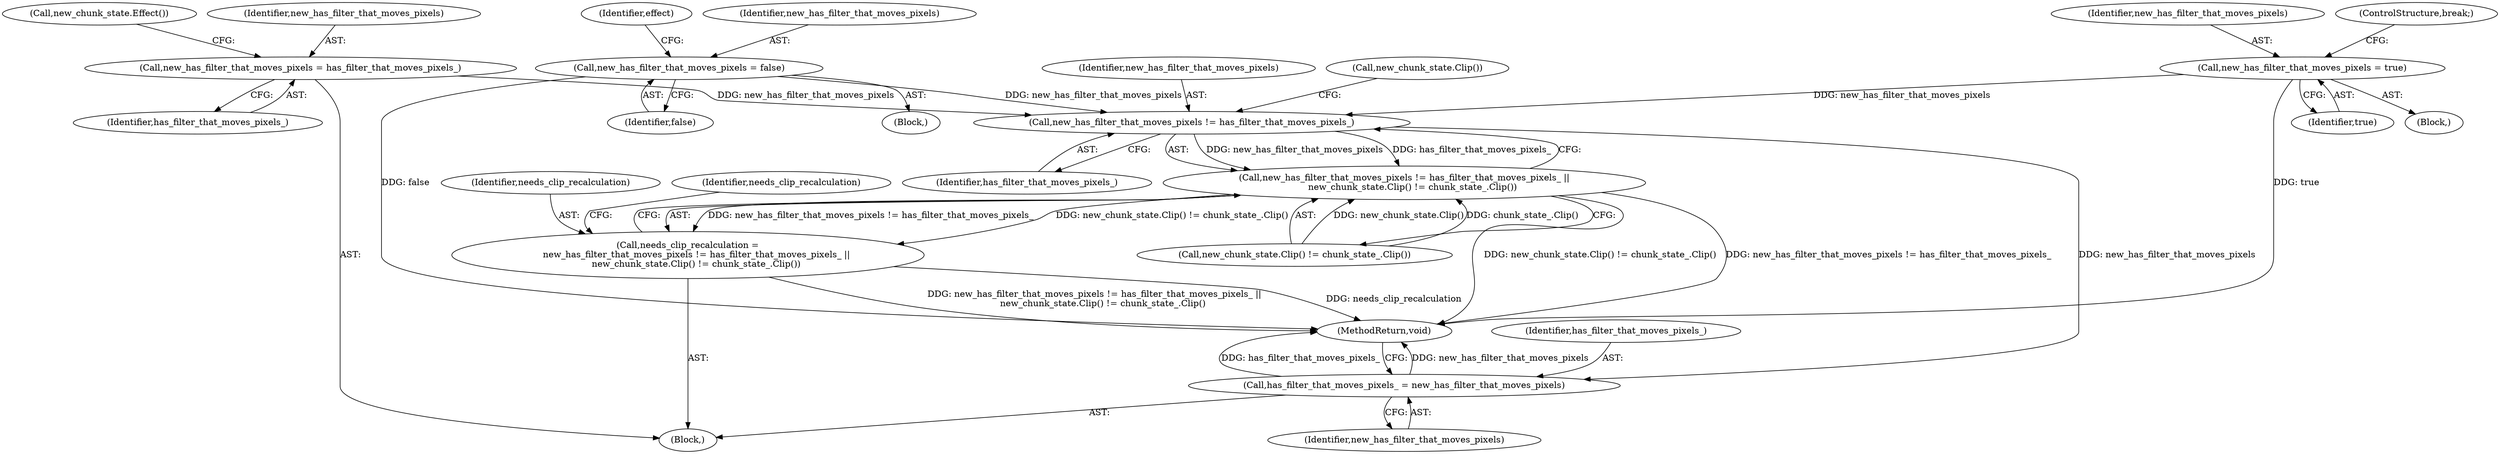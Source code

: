 digraph "0_Chrome_f911e11e7f6b5c0d6f5ee694a9871de6619889f7_17@API" {
"1000191" [label="(Call,new_has_filter_that_moves_pixels != has_filter_that_moves_pixels_)"];
"1000163" [label="(Call,new_has_filter_that_moves_pixels = false)"];
"1000183" [label="(Call,new_has_filter_that_moves_pixels = true)"];
"1000155" [label="(Call,new_has_filter_that_moves_pixels = has_filter_that_moves_pixels_)"];
"1000190" [label="(Call,new_has_filter_that_moves_pixels != has_filter_that_moves_pixels_ ||\n      new_chunk_state.Clip() != chunk_state_.Clip())"];
"1000188" [label="(Call,needs_clip_recalculation =\n      new_has_filter_that_moves_pixels != has_filter_that_moves_pixels_ ||\n      new_chunk_state.Clip() != chunk_state_.Clip())"];
"1000217" [label="(Call,has_filter_that_moves_pixels_ = new_has_filter_that_moves_pixels)"];
"1000185" [label="(Identifier,true)"];
"1000160" [label="(Call,new_chunk_state.Effect())"];
"1000217" [label="(Call,has_filter_that_moves_pixels_ = new_has_filter_that_moves_pixels)"];
"1000157" [label="(Identifier,has_filter_that_moves_pixels_)"];
"1000219" [label="(Identifier,new_has_filter_that_moves_pixels)"];
"1000198" [label="(Identifier,needs_clip_recalculation)"];
"1000163" [label="(Call,new_has_filter_that_moves_pixels = false)"];
"1000156" [label="(Identifier,new_has_filter_that_moves_pixels)"];
"1000191" [label="(Call,new_has_filter_that_moves_pixels != has_filter_that_moves_pixels_)"];
"1000162" [label="(Block,)"];
"1000155" [label="(Call,new_has_filter_that_moves_pixels = has_filter_that_moves_pixels_)"];
"1000194" [label="(Call,new_chunk_state.Clip() != chunk_state_.Clip())"];
"1000169" [label="(Identifier,effect)"];
"1000189" [label="(Identifier,needs_clip_recalculation)"];
"1000192" [label="(Identifier,new_has_filter_that_moves_pixels)"];
"1000165" [label="(Identifier,false)"];
"1000188" [label="(Call,needs_clip_recalculation =\n      new_has_filter_that_moves_pixels != has_filter_that_moves_pixels_ ||\n      new_chunk_state.Clip() != chunk_state_.Clip())"];
"1000102" [label="(Block,)"];
"1000164" [label="(Identifier,new_has_filter_that_moves_pixels)"];
"1000184" [label="(Identifier,new_has_filter_that_moves_pixels)"];
"1000190" [label="(Call,new_has_filter_that_moves_pixels != has_filter_that_moves_pixels_ ||\n      new_chunk_state.Clip() != chunk_state_.Clip())"];
"1000195" [label="(Call,new_chunk_state.Clip())"];
"1000182" [label="(Block,)"];
"1000186" [label="(ControlStructure,break;)"];
"1000220" [label="(MethodReturn,void)"];
"1000218" [label="(Identifier,has_filter_that_moves_pixels_)"];
"1000183" [label="(Call,new_has_filter_that_moves_pixels = true)"];
"1000193" [label="(Identifier,has_filter_that_moves_pixels_)"];
"1000191" -> "1000190"  [label="AST: "];
"1000191" -> "1000193"  [label="CFG: "];
"1000192" -> "1000191"  [label="AST: "];
"1000193" -> "1000191"  [label="AST: "];
"1000195" -> "1000191"  [label="CFG: "];
"1000190" -> "1000191"  [label="CFG: "];
"1000191" -> "1000190"  [label="DDG: new_has_filter_that_moves_pixels"];
"1000191" -> "1000190"  [label="DDG: has_filter_that_moves_pixels_"];
"1000163" -> "1000191"  [label="DDG: new_has_filter_that_moves_pixels"];
"1000183" -> "1000191"  [label="DDG: new_has_filter_that_moves_pixels"];
"1000155" -> "1000191"  [label="DDG: new_has_filter_that_moves_pixels"];
"1000191" -> "1000217"  [label="DDG: new_has_filter_that_moves_pixels"];
"1000163" -> "1000162"  [label="AST: "];
"1000163" -> "1000165"  [label="CFG: "];
"1000164" -> "1000163"  [label="AST: "];
"1000165" -> "1000163"  [label="AST: "];
"1000169" -> "1000163"  [label="CFG: "];
"1000163" -> "1000220"  [label="DDG: false"];
"1000183" -> "1000182"  [label="AST: "];
"1000183" -> "1000185"  [label="CFG: "];
"1000184" -> "1000183"  [label="AST: "];
"1000185" -> "1000183"  [label="AST: "];
"1000186" -> "1000183"  [label="CFG: "];
"1000183" -> "1000220"  [label="DDG: true"];
"1000155" -> "1000102"  [label="AST: "];
"1000155" -> "1000157"  [label="CFG: "];
"1000156" -> "1000155"  [label="AST: "];
"1000157" -> "1000155"  [label="AST: "];
"1000160" -> "1000155"  [label="CFG: "];
"1000190" -> "1000188"  [label="AST: "];
"1000190" -> "1000194"  [label="CFG: "];
"1000194" -> "1000190"  [label="AST: "];
"1000188" -> "1000190"  [label="CFG: "];
"1000190" -> "1000220"  [label="DDG: new_chunk_state.Clip() != chunk_state_.Clip()"];
"1000190" -> "1000220"  [label="DDG: new_has_filter_that_moves_pixels != has_filter_that_moves_pixels_"];
"1000190" -> "1000188"  [label="DDG: new_has_filter_that_moves_pixels != has_filter_that_moves_pixels_"];
"1000190" -> "1000188"  [label="DDG: new_chunk_state.Clip() != chunk_state_.Clip()"];
"1000194" -> "1000190"  [label="DDG: new_chunk_state.Clip()"];
"1000194" -> "1000190"  [label="DDG: chunk_state_.Clip()"];
"1000188" -> "1000102"  [label="AST: "];
"1000189" -> "1000188"  [label="AST: "];
"1000198" -> "1000188"  [label="CFG: "];
"1000188" -> "1000220"  [label="DDG: new_has_filter_that_moves_pixels != has_filter_that_moves_pixels_ ||\n      new_chunk_state.Clip() != chunk_state_.Clip()"];
"1000188" -> "1000220"  [label="DDG: needs_clip_recalculation"];
"1000217" -> "1000102"  [label="AST: "];
"1000217" -> "1000219"  [label="CFG: "];
"1000218" -> "1000217"  [label="AST: "];
"1000219" -> "1000217"  [label="AST: "];
"1000220" -> "1000217"  [label="CFG: "];
"1000217" -> "1000220"  [label="DDG: new_has_filter_that_moves_pixels"];
"1000217" -> "1000220"  [label="DDG: has_filter_that_moves_pixels_"];
}
